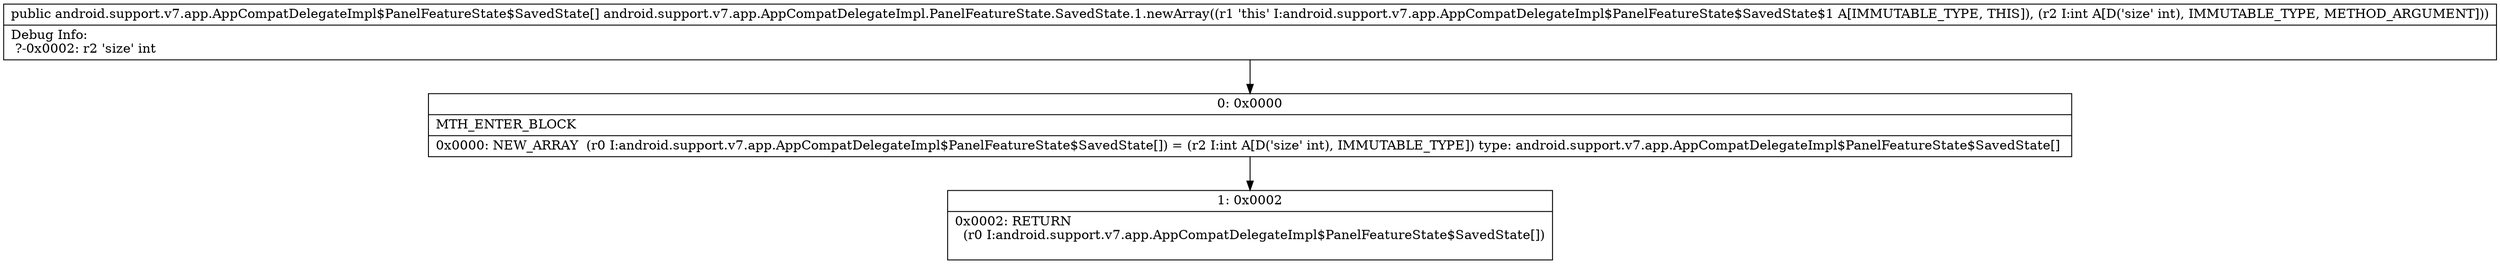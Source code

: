 digraph "CFG forandroid.support.v7.app.AppCompatDelegateImpl.PanelFeatureState.SavedState.1.newArray(I)[Landroid\/support\/v7\/app\/AppCompatDelegateImpl$PanelFeatureState$SavedState;" {
Node_0 [shape=record,label="{0\:\ 0x0000|MTH_ENTER_BLOCK\l|0x0000: NEW_ARRAY  (r0 I:android.support.v7.app.AppCompatDelegateImpl$PanelFeatureState$SavedState[]) = (r2 I:int A[D('size' int), IMMUTABLE_TYPE]) type: android.support.v7.app.AppCompatDelegateImpl$PanelFeatureState$SavedState[] \l}"];
Node_1 [shape=record,label="{1\:\ 0x0002|0x0002: RETURN  \l  (r0 I:android.support.v7.app.AppCompatDelegateImpl$PanelFeatureState$SavedState[])\l \l}"];
MethodNode[shape=record,label="{public android.support.v7.app.AppCompatDelegateImpl$PanelFeatureState$SavedState[] android.support.v7.app.AppCompatDelegateImpl.PanelFeatureState.SavedState.1.newArray((r1 'this' I:android.support.v7.app.AppCompatDelegateImpl$PanelFeatureState$SavedState$1 A[IMMUTABLE_TYPE, THIS]), (r2 I:int A[D('size' int), IMMUTABLE_TYPE, METHOD_ARGUMENT]))  | Debug Info:\l  ?\-0x0002: r2 'size' int\l}"];
MethodNode -> Node_0;
Node_0 -> Node_1;
}

